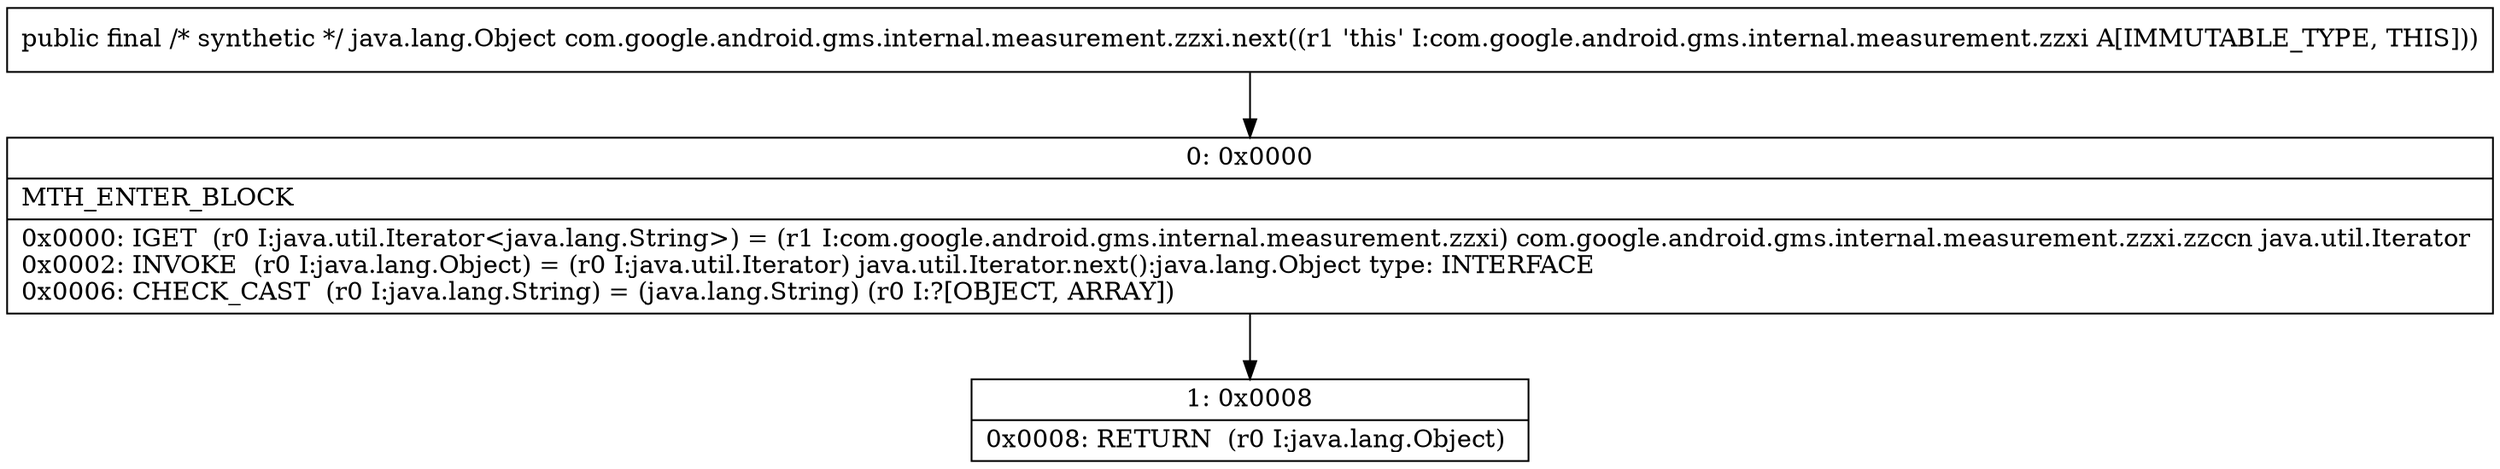 digraph "CFG forcom.google.android.gms.internal.measurement.zzxi.next()Ljava\/lang\/Object;" {
Node_0 [shape=record,label="{0\:\ 0x0000|MTH_ENTER_BLOCK\l|0x0000: IGET  (r0 I:java.util.Iterator\<java.lang.String\>) = (r1 I:com.google.android.gms.internal.measurement.zzxi) com.google.android.gms.internal.measurement.zzxi.zzccn java.util.Iterator \l0x0002: INVOKE  (r0 I:java.lang.Object) = (r0 I:java.util.Iterator) java.util.Iterator.next():java.lang.Object type: INTERFACE \l0x0006: CHECK_CAST  (r0 I:java.lang.String) = (java.lang.String) (r0 I:?[OBJECT, ARRAY]) \l}"];
Node_1 [shape=record,label="{1\:\ 0x0008|0x0008: RETURN  (r0 I:java.lang.Object) \l}"];
MethodNode[shape=record,label="{public final \/* synthetic *\/ java.lang.Object com.google.android.gms.internal.measurement.zzxi.next((r1 'this' I:com.google.android.gms.internal.measurement.zzxi A[IMMUTABLE_TYPE, THIS])) }"];
MethodNode -> Node_0;
Node_0 -> Node_1;
}

